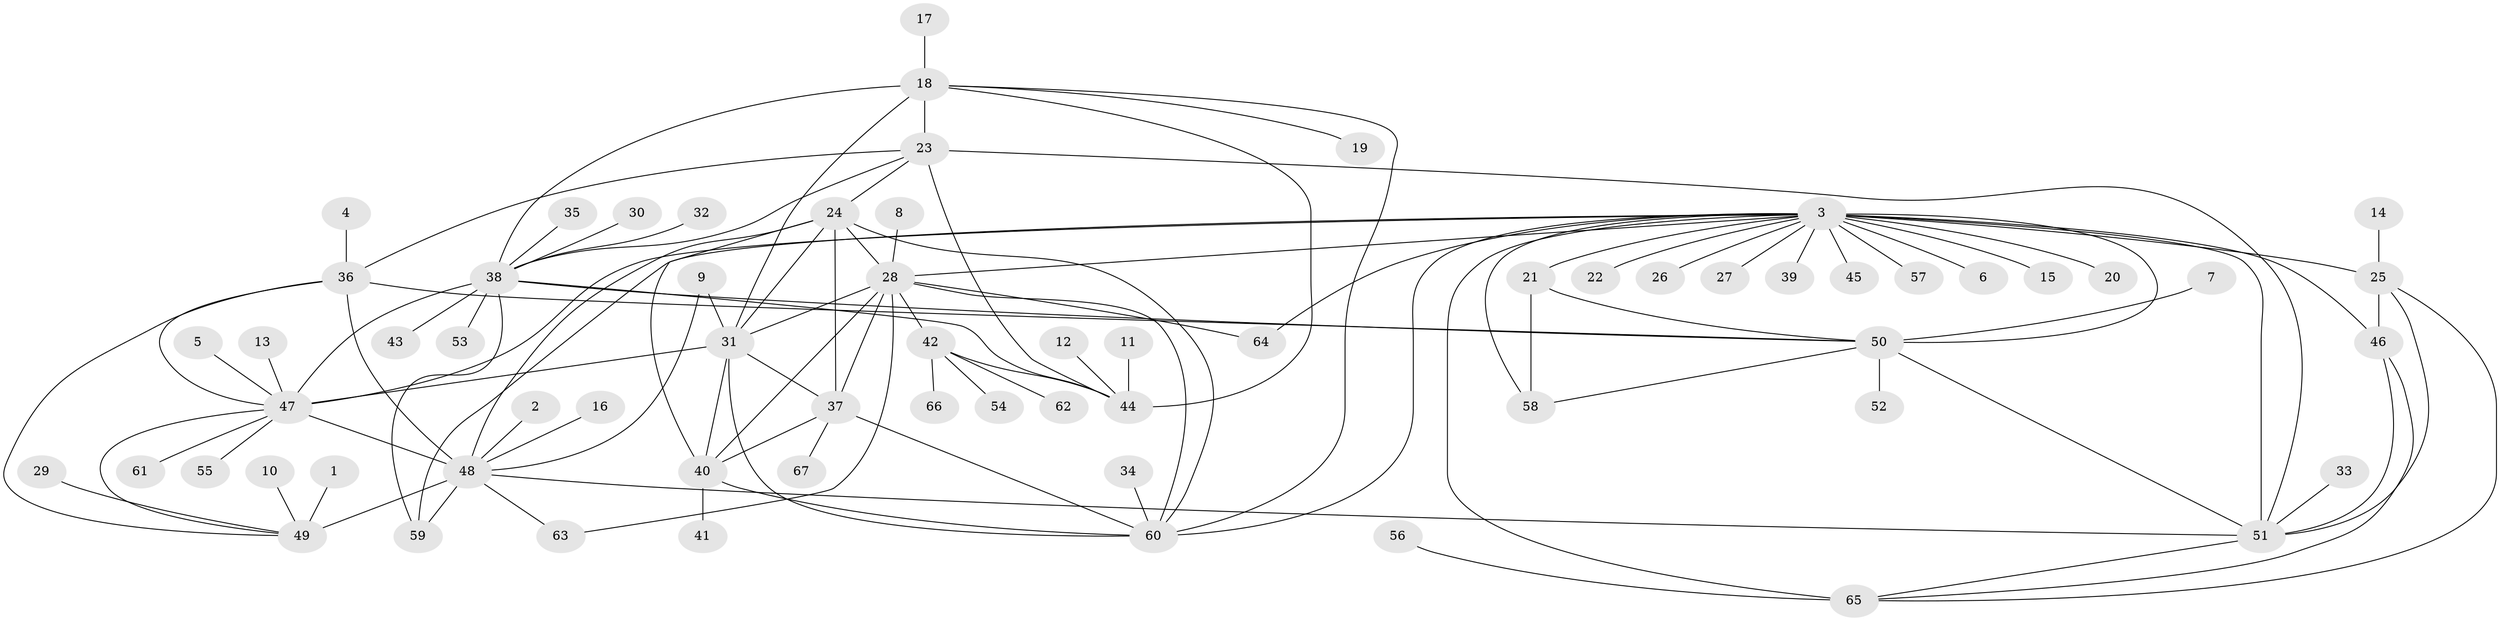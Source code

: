 // original degree distribution, {14: 0.022388059701492536, 11: 0.014925373134328358, 10: 0.029850746268656716, 7: 0.022388059701492536, 8: 0.03731343283582089, 9: 0.04477611940298507, 6: 0.03731343283582089, 5: 0.014925373134328358, 2: 0.17164179104477612, 4: 0.014925373134328358, 3: 0.03731343283582089, 1: 0.5522388059701493}
// Generated by graph-tools (version 1.1) at 2025/26/03/09/25 03:26:43]
// undirected, 67 vertices, 109 edges
graph export_dot {
graph [start="1"]
  node [color=gray90,style=filled];
  1;
  2;
  3;
  4;
  5;
  6;
  7;
  8;
  9;
  10;
  11;
  12;
  13;
  14;
  15;
  16;
  17;
  18;
  19;
  20;
  21;
  22;
  23;
  24;
  25;
  26;
  27;
  28;
  29;
  30;
  31;
  32;
  33;
  34;
  35;
  36;
  37;
  38;
  39;
  40;
  41;
  42;
  43;
  44;
  45;
  46;
  47;
  48;
  49;
  50;
  51;
  52;
  53;
  54;
  55;
  56;
  57;
  58;
  59;
  60;
  61;
  62;
  63;
  64;
  65;
  66;
  67;
  1 -- 49 [weight=1.0];
  2 -- 48 [weight=1.0];
  3 -- 6 [weight=1.0];
  3 -- 15 [weight=1.0];
  3 -- 20 [weight=1.0];
  3 -- 21 [weight=2.0];
  3 -- 22 [weight=1.0];
  3 -- 25 [weight=2.0];
  3 -- 26 [weight=1.0];
  3 -- 27 [weight=1.0];
  3 -- 28 [weight=1.0];
  3 -- 39 [weight=1.0];
  3 -- 45 [weight=1.0];
  3 -- 46 [weight=2.0];
  3 -- 47 [weight=1.0];
  3 -- 50 [weight=4.0];
  3 -- 51 [weight=2.0];
  3 -- 57 [weight=1.0];
  3 -- 58 [weight=2.0];
  3 -- 59 [weight=1.0];
  3 -- 60 [weight=1.0];
  3 -- 64 [weight=1.0];
  3 -- 65 [weight=2.0];
  4 -- 36 [weight=1.0];
  5 -- 47 [weight=1.0];
  7 -- 50 [weight=1.0];
  8 -- 28 [weight=1.0];
  9 -- 31 [weight=1.0];
  9 -- 48 [weight=1.0];
  10 -- 49 [weight=1.0];
  11 -- 44 [weight=1.0];
  12 -- 44 [weight=1.0];
  13 -- 47 [weight=1.0];
  14 -- 25 [weight=1.0];
  16 -- 48 [weight=1.0];
  17 -- 18 [weight=1.0];
  18 -- 19 [weight=1.0];
  18 -- 23 [weight=3.0];
  18 -- 31 [weight=1.0];
  18 -- 38 [weight=3.0];
  18 -- 44 [weight=3.0];
  18 -- 60 [weight=1.0];
  21 -- 50 [weight=2.0];
  21 -- 58 [weight=1.0];
  23 -- 24 [weight=1.0];
  23 -- 36 [weight=1.0];
  23 -- 38 [weight=1.0];
  23 -- 44 [weight=1.0];
  23 -- 51 [weight=1.0];
  24 -- 28 [weight=1.0];
  24 -- 31 [weight=1.0];
  24 -- 37 [weight=1.0];
  24 -- 40 [weight=1.0];
  24 -- 48 [weight=1.0];
  24 -- 60 [weight=1.0];
  25 -- 46 [weight=1.0];
  25 -- 51 [weight=1.0];
  25 -- 65 [weight=1.0];
  28 -- 31 [weight=1.0];
  28 -- 37 [weight=1.0];
  28 -- 40 [weight=1.0];
  28 -- 42 [weight=1.0];
  28 -- 60 [weight=1.0];
  28 -- 63 [weight=1.0];
  28 -- 64 [weight=1.0];
  29 -- 49 [weight=1.0];
  30 -- 38 [weight=1.0];
  31 -- 37 [weight=1.0];
  31 -- 40 [weight=1.0];
  31 -- 47 [weight=1.0];
  31 -- 60 [weight=1.0];
  32 -- 38 [weight=1.0];
  33 -- 51 [weight=1.0];
  34 -- 60 [weight=1.0];
  35 -- 38 [weight=1.0];
  36 -- 47 [weight=1.0];
  36 -- 48 [weight=3.0];
  36 -- 49 [weight=1.0];
  36 -- 50 [weight=1.0];
  37 -- 40 [weight=1.0];
  37 -- 60 [weight=1.0];
  37 -- 67 [weight=1.0];
  38 -- 43 [weight=1.0];
  38 -- 44 [weight=1.0];
  38 -- 47 [weight=1.0];
  38 -- 50 [weight=1.0];
  38 -- 53 [weight=1.0];
  38 -- 59 [weight=1.0];
  40 -- 41 [weight=1.0];
  40 -- 60 [weight=1.0];
  42 -- 44 [weight=1.0];
  42 -- 54 [weight=1.0];
  42 -- 62 [weight=1.0];
  42 -- 66 [weight=1.0];
  46 -- 51 [weight=1.0];
  46 -- 65 [weight=1.0];
  47 -- 48 [weight=3.0];
  47 -- 49 [weight=1.0];
  47 -- 55 [weight=1.0];
  47 -- 61 [weight=1.0];
  48 -- 49 [weight=3.0];
  48 -- 51 [weight=1.0];
  48 -- 59 [weight=1.0];
  48 -- 63 [weight=1.0];
  50 -- 51 [weight=1.0];
  50 -- 52 [weight=1.0];
  50 -- 58 [weight=2.0];
  51 -- 65 [weight=1.0];
  56 -- 65 [weight=1.0];
}
